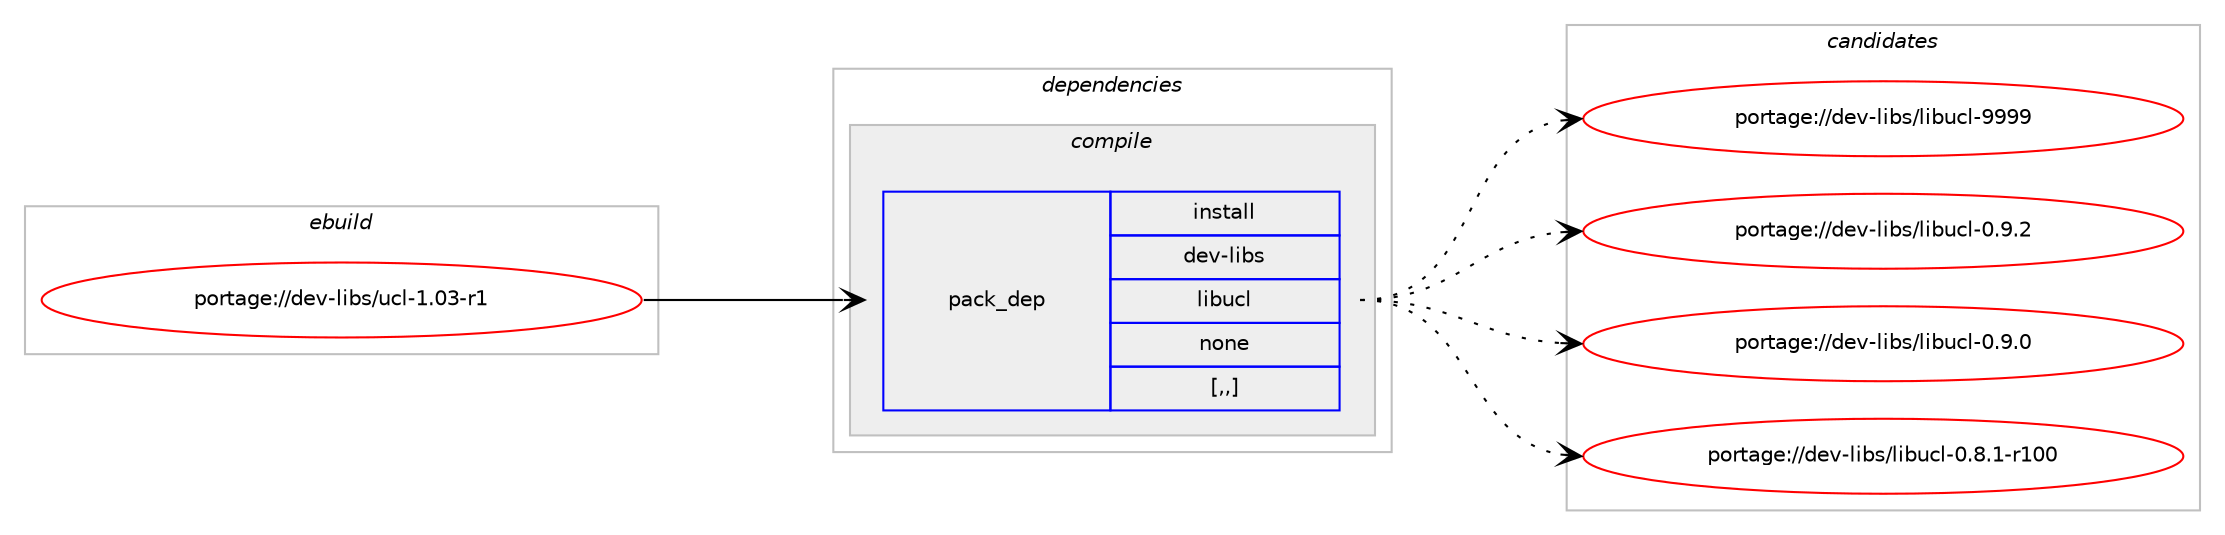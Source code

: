 digraph prolog {

# *************
# Graph options
# *************

newrank=true;
concentrate=true;
compound=true;
graph [rankdir=LR,fontname=Helvetica,fontsize=10,ranksep=1.5];#, ranksep=2.5, nodesep=0.2];
edge  [arrowhead=vee];
node  [fontname=Helvetica,fontsize=10];

# **********
# The ebuild
# **********

subgraph cluster_leftcol {
color=gray;
label=<<i>ebuild</i>>;
id [label="portage://dev-libs/ucl-1.03-r1", color=red, width=4, href="../dev-libs/ucl-1.03-r1.svg"];
}

# ****************
# The dependencies
# ****************

subgraph cluster_midcol {
color=gray;
label=<<i>dependencies</i>>;
subgraph cluster_compile {
fillcolor="#eeeeee";
style=filled;
label=<<i>compile</i>>;
subgraph pack84746 {
dependency114473 [label=<<TABLE BORDER="0" CELLBORDER="1" CELLSPACING="0" CELLPADDING="4" WIDTH="220"><TR><TD ROWSPAN="6" CELLPADDING="30">pack_dep</TD></TR><TR><TD WIDTH="110">install</TD></TR><TR><TD>dev-libs</TD></TR><TR><TD>libucl</TD></TR><TR><TD>none</TD></TR><TR><TD>[,,]</TD></TR></TABLE>>, shape=none, color=blue];
}
id:e -> dependency114473:w [weight=20,style="solid",arrowhead="vee"];
}
subgraph cluster_compileandrun {
fillcolor="#eeeeee";
style=filled;
label=<<i>compile and run</i>>;
}
subgraph cluster_run {
fillcolor="#eeeeee";
style=filled;
label=<<i>run</i>>;
}
}

# **************
# The candidates
# **************

subgraph cluster_choices {
rank=same;
color=gray;
label=<<i>candidates</i>>;

subgraph choice84746 {
color=black;
nodesep=1;
choice10010111845108105981154710810598117991084557575757 [label="portage://dev-libs/libucl-9999", color=red, width=4,href="../dev-libs/libucl-9999.svg"];
choice1001011184510810598115471081059811799108454846574650 [label="portage://dev-libs/libucl-0.9.2", color=red, width=4,href="../dev-libs/libucl-0.9.2.svg"];
choice1001011184510810598115471081059811799108454846574648 [label="portage://dev-libs/libucl-0.9.0", color=red, width=4,href="../dev-libs/libucl-0.9.0.svg"];
choice100101118451081059811547108105981179910845484656464945114494848 [label="portage://dev-libs/libucl-0.8.1-r100", color=red, width=4,href="../dev-libs/libucl-0.8.1-r100.svg"];
dependency114473:e -> choice10010111845108105981154710810598117991084557575757:w [style=dotted,weight="100"];
dependency114473:e -> choice1001011184510810598115471081059811799108454846574650:w [style=dotted,weight="100"];
dependency114473:e -> choice1001011184510810598115471081059811799108454846574648:w [style=dotted,weight="100"];
dependency114473:e -> choice100101118451081059811547108105981179910845484656464945114494848:w [style=dotted,weight="100"];
}
}

}
